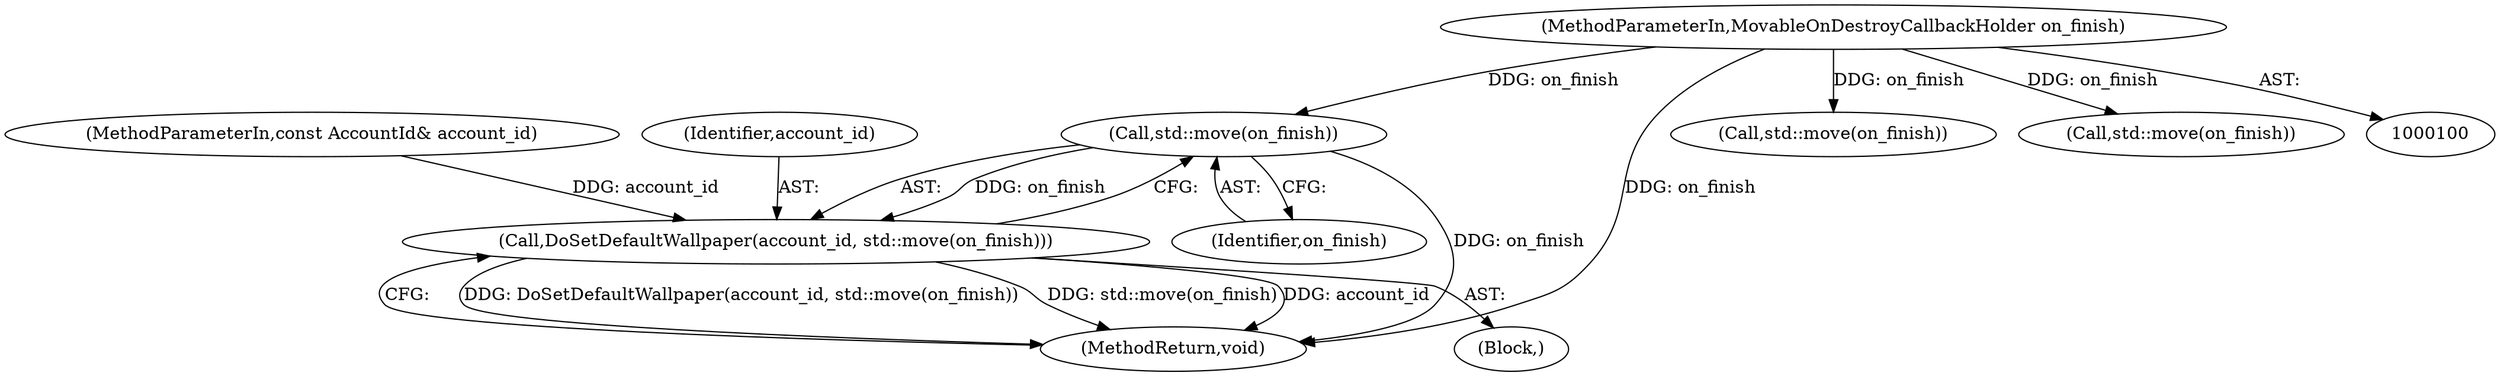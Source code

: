 digraph "0_Chrome_39595f8d4dffcb644d438106dcb64a30c139ff0e_6@API" {
"1000253" [label="(Call,std::move(on_finish))"];
"1000104" [label="(MethodParameterIn,MovableOnDestroyCallbackHolder on_finish)"];
"1000251" [label="(Call,DoSetDefaultWallpaper(account_id, std::move(on_finish)))"];
"1000101" [label="(MethodParameterIn,const AccountId& account_id)"];
"1000246" [label="(Block,)"];
"1000104" [label="(MethodParameterIn,MovableOnDestroyCallbackHolder on_finish)"];
"1000253" [label="(Call,std::move(on_finish))"];
"1000212" [label="(Call,std::move(on_finish))"];
"1000255" [label="(MethodReturn,void)"];
"1000243" [label="(Call,std::move(on_finish))"];
"1000254" [label="(Identifier,on_finish)"];
"1000252" [label="(Identifier,account_id)"];
"1000251" [label="(Call,DoSetDefaultWallpaper(account_id, std::move(on_finish)))"];
"1000253" -> "1000251"  [label="AST: "];
"1000253" -> "1000254"  [label="CFG: "];
"1000254" -> "1000253"  [label="AST: "];
"1000251" -> "1000253"  [label="CFG: "];
"1000253" -> "1000255"  [label="DDG: on_finish"];
"1000253" -> "1000251"  [label="DDG: on_finish"];
"1000104" -> "1000253"  [label="DDG: on_finish"];
"1000104" -> "1000100"  [label="AST: "];
"1000104" -> "1000255"  [label="DDG: on_finish"];
"1000104" -> "1000212"  [label="DDG: on_finish"];
"1000104" -> "1000243"  [label="DDG: on_finish"];
"1000251" -> "1000246"  [label="AST: "];
"1000252" -> "1000251"  [label="AST: "];
"1000255" -> "1000251"  [label="CFG: "];
"1000251" -> "1000255"  [label="DDG: DoSetDefaultWallpaper(account_id, std::move(on_finish))"];
"1000251" -> "1000255"  [label="DDG: std::move(on_finish)"];
"1000251" -> "1000255"  [label="DDG: account_id"];
"1000101" -> "1000251"  [label="DDG: account_id"];
}
